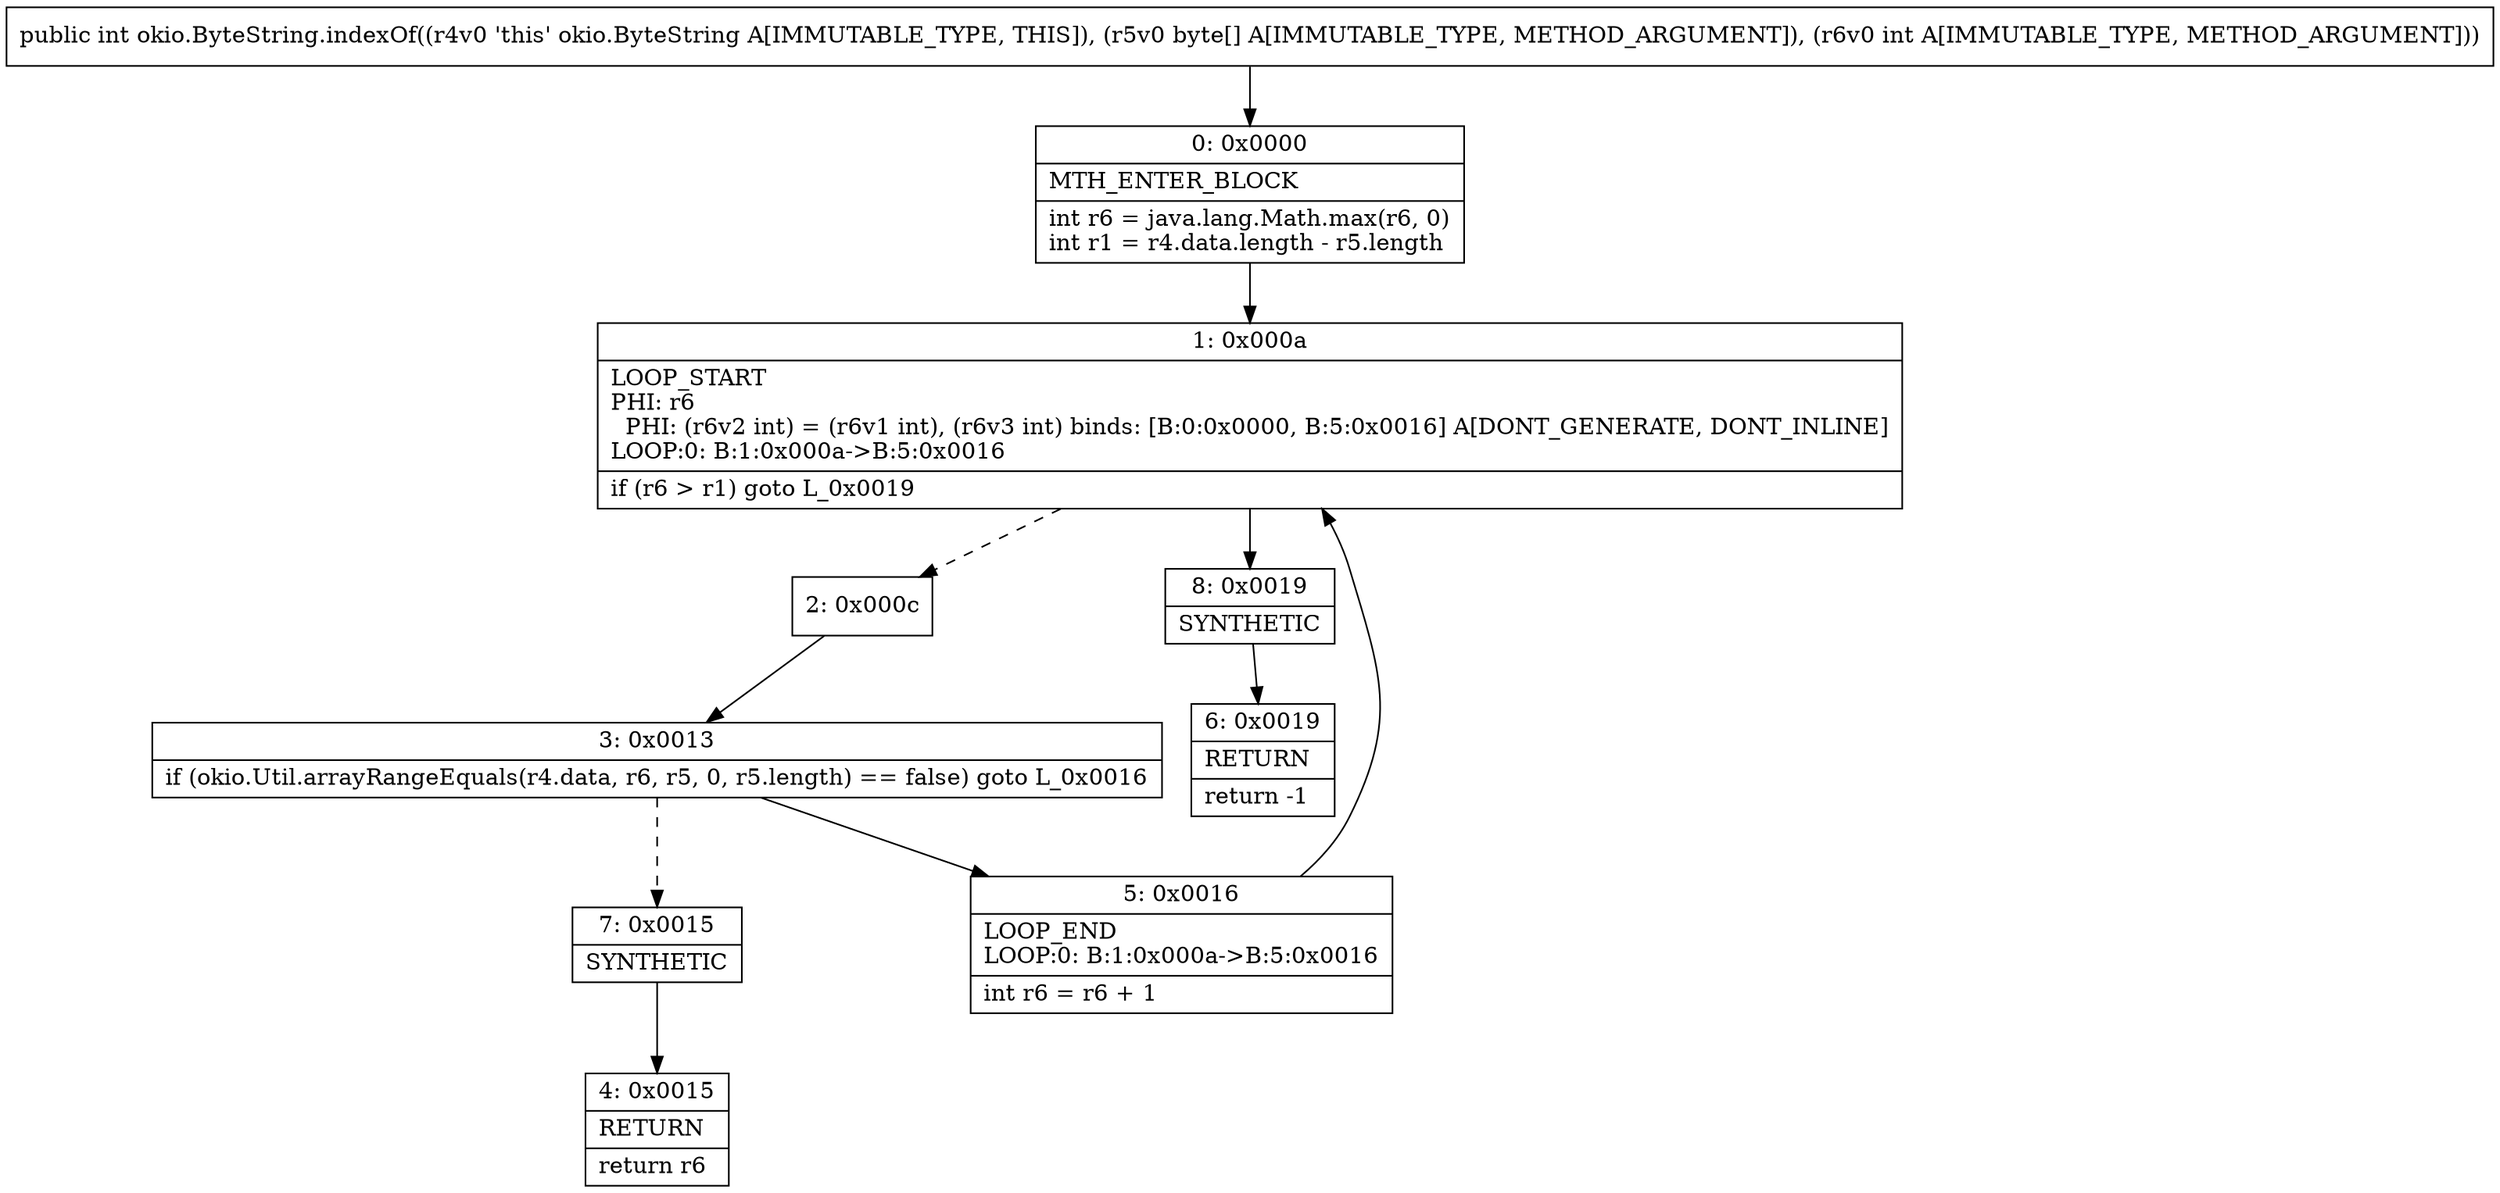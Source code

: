 digraph "CFG forokio.ByteString.indexOf([BI)I" {
Node_0 [shape=record,label="{0\:\ 0x0000|MTH_ENTER_BLOCK\l|int r6 = java.lang.Math.max(r6, 0)\lint r1 = r4.data.length \- r5.length\l}"];
Node_1 [shape=record,label="{1\:\ 0x000a|LOOP_START\lPHI: r6 \l  PHI: (r6v2 int) = (r6v1 int), (r6v3 int) binds: [B:0:0x0000, B:5:0x0016] A[DONT_GENERATE, DONT_INLINE]\lLOOP:0: B:1:0x000a\-\>B:5:0x0016\l|if (r6 \> r1) goto L_0x0019\l}"];
Node_2 [shape=record,label="{2\:\ 0x000c}"];
Node_3 [shape=record,label="{3\:\ 0x0013|if (okio.Util.arrayRangeEquals(r4.data, r6, r5, 0, r5.length) == false) goto L_0x0016\l}"];
Node_4 [shape=record,label="{4\:\ 0x0015|RETURN\l|return r6\l}"];
Node_5 [shape=record,label="{5\:\ 0x0016|LOOP_END\lLOOP:0: B:1:0x000a\-\>B:5:0x0016\l|int r6 = r6 + 1\l}"];
Node_6 [shape=record,label="{6\:\ 0x0019|RETURN\l|return \-1\l}"];
Node_7 [shape=record,label="{7\:\ 0x0015|SYNTHETIC\l}"];
Node_8 [shape=record,label="{8\:\ 0x0019|SYNTHETIC\l}"];
MethodNode[shape=record,label="{public int okio.ByteString.indexOf((r4v0 'this' okio.ByteString A[IMMUTABLE_TYPE, THIS]), (r5v0 byte[] A[IMMUTABLE_TYPE, METHOD_ARGUMENT]), (r6v0 int A[IMMUTABLE_TYPE, METHOD_ARGUMENT])) }"];
MethodNode -> Node_0;
Node_0 -> Node_1;
Node_1 -> Node_2[style=dashed];
Node_1 -> Node_8;
Node_2 -> Node_3;
Node_3 -> Node_5;
Node_3 -> Node_7[style=dashed];
Node_5 -> Node_1;
Node_7 -> Node_4;
Node_8 -> Node_6;
}

